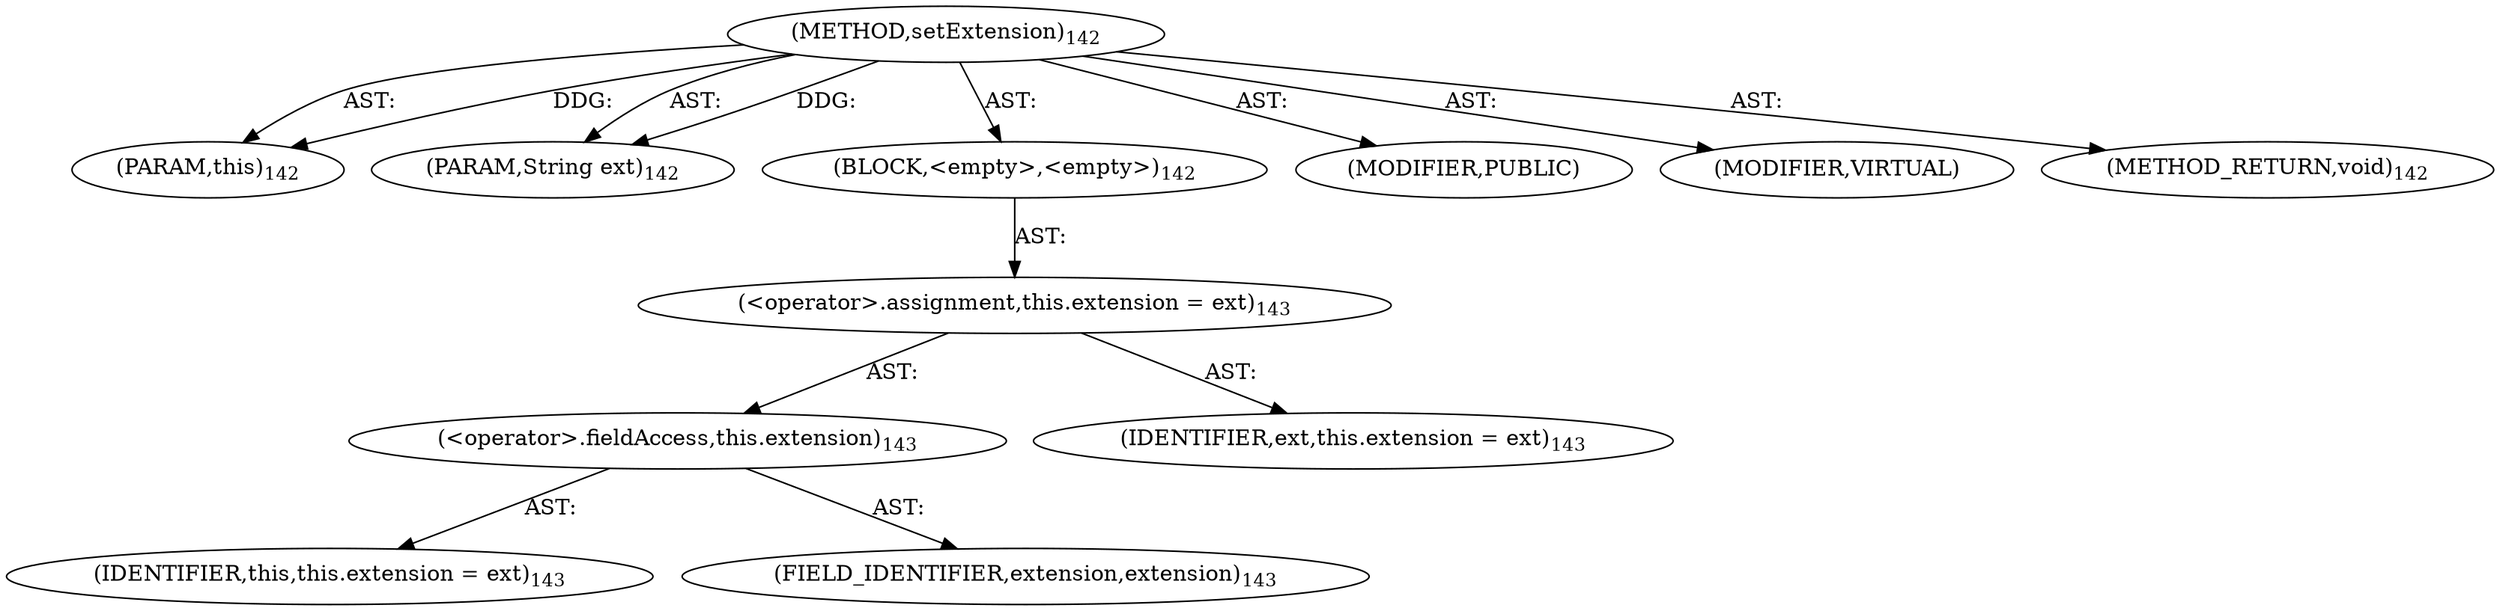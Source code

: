 digraph "setExtension" {  
"111669149699" [label = <(METHOD,setExtension)<SUB>142</SUB>> ]
"115964116994" [label = <(PARAM,this)<SUB>142</SUB>> ]
"115964117004" [label = <(PARAM,String ext)<SUB>142</SUB>> ]
"25769803783" [label = <(BLOCK,&lt;empty&gt;,&lt;empty&gt;)<SUB>142</SUB>> ]
"30064771084" [label = <(&lt;operator&gt;.assignment,this.extension = ext)<SUB>143</SUB>> ]
"30064771085" [label = <(&lt;operator&gt;.fieldAccess,this.extension)<SUB>143</SUB>> ]
"68719476742" [label = <(IDENTIFIER,this,this.extension = ext)<SUB>143</SUB>> ]
"55834574850" [label = <(FIELD_IDENTIFIER,extension,extension)<SUB>143</SUB>> ]
"68719476753" [label = <(IDENTIFIER,ext,this.extension = ext)<SUB>143</SUB>> ]
"133143986189" [label = <(MODIFIER,PUBLIC)> ]
"133143986190" [label = <(MODIFIER,VIRTUAL)> ]
"128849018883" [label = <(METHOD_RETURN,void)<SUB>142</SUB>> ]
  "111669149699" -> "115964116994"  [ label = "AST: "] 
  "111669149699" -> "115964117004"  [ label = "AST: "] 
  "111669149699" -> "25769803783"  [ label = "AST: "] 
  "111669149699" -> "133143986189"  [ label = "AST: "] 
  "111669149699" -> "133143986190"  [ label = "AST: "] 
  "111669149699" -> "128849018883"  [ label = "AST: "] 
  "25769803783" -> "30064771084"  [ label = "AST: "] 
  "30064771084" -> "30064771085"  [ label = "AST: "] 
  "30064771084" -> "68719476753"  [ label = "AST: "] 
  "30064771085" -> "68719476742"  [ label = "AST: "] 
  "30064771085" -> "55834574850"  [ label = "AST: "] 
  "111669149699" -> "115964116994"  [ label = "DDG: "] 
  "111669149699" -> "115964117004"  [ label = "DDG: "] 
}
